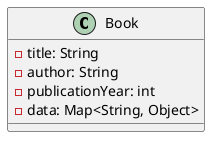 @startuml
   class Book {
       - title: String
       - author: String
       - publicationYear: int
       - data: Map<String, Object>
   }
   @enduml